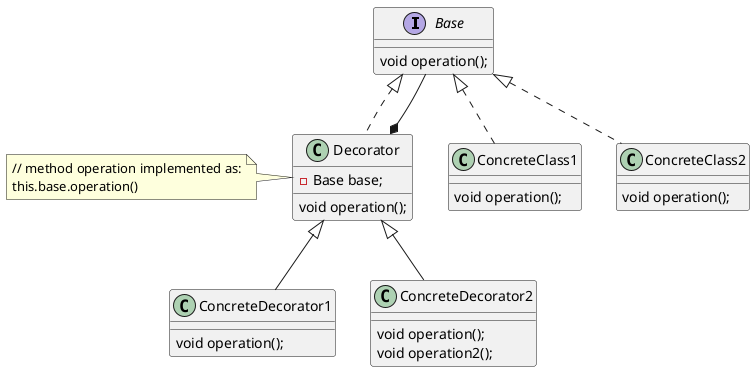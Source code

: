 @startuml

interface Base {
    void operation();
}

class ConcreteClass1{
    void operation();
}

class ConcreteClass2{
    void operation();
}


Base <|.. ConcreteClass1
Base <|.. ConcreteClass2

class Decorator{
    -Base base;
    void operation();
}

Base <|.. Decorator
Base --* Decorator


class ConcreteDecorator1{
    void operation();
}

class ConcreteDecorator2{
    void operation();
    void operation2();
}

Decorator <|-- ConcreteDecorator1
Decorator <|-- ConcreteDecorator2

note left of Decorator
// method operation implemented as:
this.base.operation()
end note



@enduml